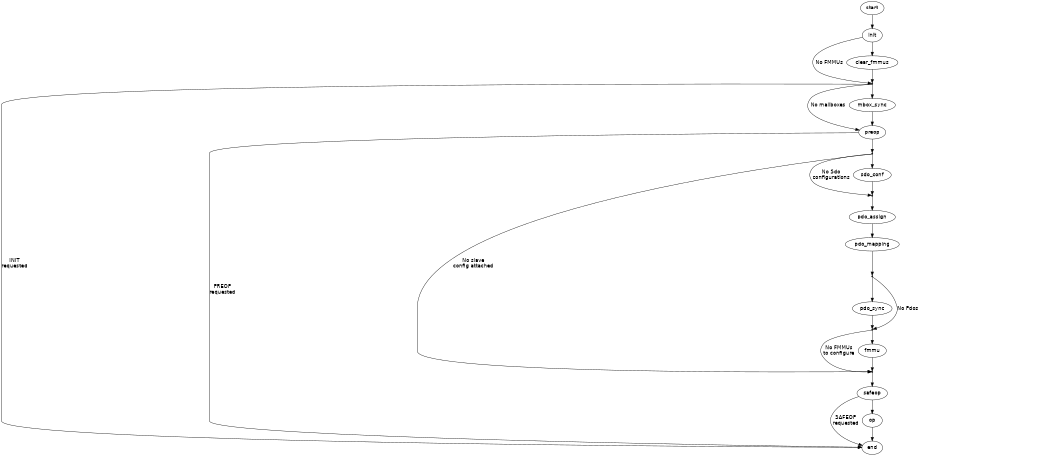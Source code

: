 
/* $Id$ */

digraph slaveconf {
    size="7,9"
    center=1
    ratio=fill

    start [fontname="Helvetica"]
    start -> init [weight=10]

    init [fontname="Helvetica"]
    //init -> init
    //init -> error
    init -> enter_mbox_sync [fontname="Helvetica",label ="No FMMUs"]
    init -> clear_fmmus [weight=10]

    clear_fmmus [fontname="Helvetica"]
    //clear_fmmus -> clear_fmmus
    //clear_fmmus -> error
    clear_fmmus -> enter_mbox_sync [weight=10]

    enter_mbox_sync [shape=point,label=""]
    enter_mbox_sync -> end [fontname="Helvetica",label="INIT\nrequested"]
    enter_mbox_sync -> preop [fontname="Helvetica",label="No mailboxes"]
    enter_mbox_sync -> mbox_sync [weight=10]

    mbox_sync [fontname="Helvetica"]
    //mbox_sync -> mbox_sync
    //mbox_sync -> error
    mbox_sync -> preop [weight=10]

    preop [fontname="Helvetica"]
    //preop -> preop
    //preop -> error
    preop -> end [fontname="Helvetica",label="PREOP\nrequested"]
    preop -> enter_sdo_conf [weight=10]

    enter_sdo_conf [shape=point,label=""]
    enter_sdo_conf -> enter_safeop [fontname="Helvetica",label="No slave\nconfig attached"]
    enter_sdo_conf -> enter_pdo_assign [fontname="Helvetica",label="No Sdo\nconfigurations"]
    enter_sdo_conf -> sdo_conf [weight=10]

    sdo_conf [fontname="Helvetica"]
    //sdo_conf -> sdo_conf
    //sdo_conf -> error
    sdo_conf -> enter_pdo_assign [weight=10]

    enter_pdo_assign [shape=point,label=""]
    enter_pdo_assign -> pdo_assign [weight=10]

    pdo_assign [fontname="Helvetica"]
    //pdo_assign -> pdo_assign
    //pdo_assign -> error
    pdo_assign -> pdo_mapping [weight=10]

    pdo_mapping [fontname="Helvetica"]
    //pdo_mapping -> pdo_mapping
    //pdo_mapping -> error
    pdo_mapping -> enter_pdo_sync [weight=10]

    enter_pdo_sync [shape=point,label=""]
    enter_pdo_sync -> pdo_sync [weight=10]
    enter_pdo_sync -> enter_fmmu [fontname="Helvetica",label="No Pdos"]

    pdo_sync [fontname="Helvetica"]
    //pdo_sync -> pdo_sync
    //pdo_sync -> error
    pdo_sync -> enter_fmmu [weight=10]

    enter_fmmu [shape=point,label=""]
    enter_fmmu -> enter_safeop [fontname="Helvetica",label="No FMMUs\nto configure"]
    enter_fmmu -> fmmu [weight=10]

    fmmu [fontname="Helvetica"]
    //fmmu -> fmmu
    //fmmu -> error
    fmmu -> enter_safeop [weight=10]

    enter_safeop [shape=point,label=""]
    enter_safeop -> safeop [weight=10]

    safeop [fontname="Helvetica"]
    //safeop -> safeop
    //safeop -> error
    safeop -> end [fontname="Helvetica",label="SAFEOP\nrequested"]
    safeop -> op [weight=10]

    op [fontname="Helvetica"]
    //op -> op
    //op -> error
    op -> end [weight=10]

    end [fontname="Helvetica"]
}
